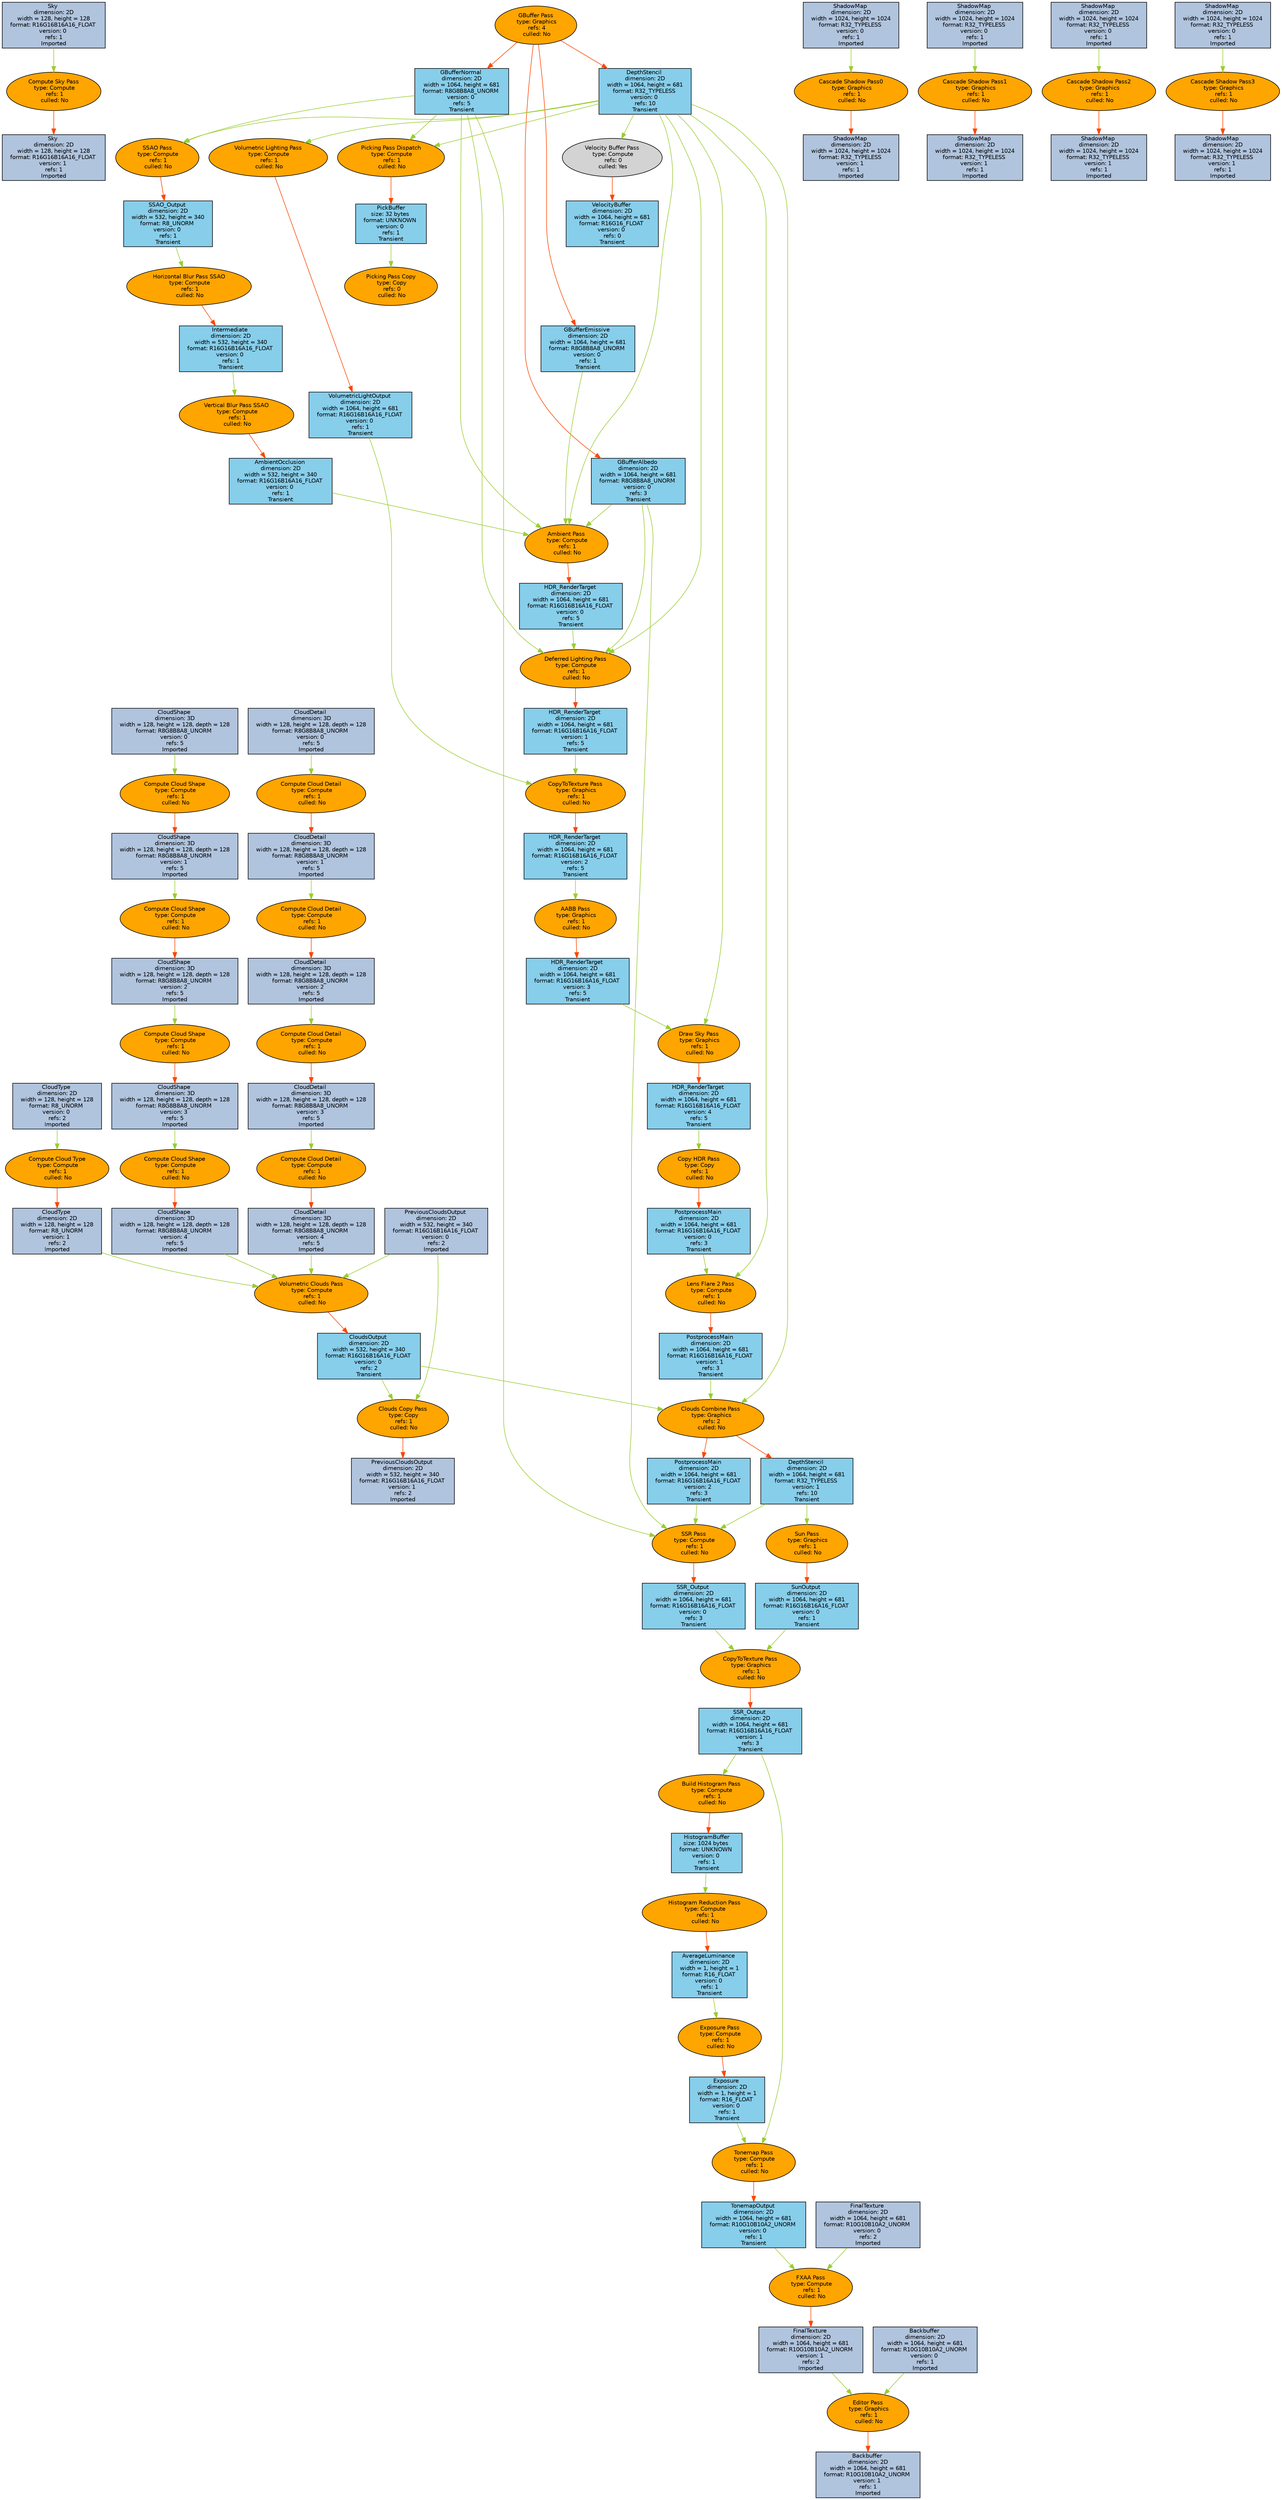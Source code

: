 digraph RenderGraph{ 
graph [style=invis, rankdir="TB", ordering=out, splines=spline]
node [shape=record, fontname="helvetica", fontsize=10, margin="0.2,0.03"]

P0 [shape="ellipse", style="rounded,filled",fillcolor=orange, label=<Compute Sky Pass<br/> type: Compute<br/> refs: 1<br/> culled: No>] 
T1_0 [shape="box", style="filled",fillcolor=lightsteelblue, label=<Sky <br/>dimension: 2D<br/>width = 128, height = 128<br/>format: R16G16B16A16_FLOAT <br/>version: 0 <br/>refs: 1<br/>Imported>] 
T1_1 [shape="box", style="filled",fillcolor=lightsteelblue, label=<Sky <br/>dimension: 2D<br/>width = 128, height = 128<br/>format: R16G16B16A16_FLOAT <br/>version: 1 <br/>refs: 1<br/>Imported>] 
P1 [shape="ellipse", style="rounded,filled",fillcolor=orange, label=<GBuffer Pass<br/> type: Graphics<br/> refs: 4<br/> culled: No>] 
T2_0 [shape="box", style="filled",fillcolor=skyblue, label=<GBufferNormal <br/>dimension: 2D<br/>width = 1064, height = 681<br/>format: R8G8B8A8_UNORM <br/>version: 0 <br/>refs: 5<br/>Transient>] 
T3_0 [shape="box", style="filled",fillcolor=skyblue, label=<GBufferAlbedo <br/>dimension: 2D<br/>width = 1064, height = 681<br/>format: R8G8B8A8_UNORM <br/>version: 0 <br/>refs: 3<br/>Transient>] 
T4_0 [shape="box", style="filled",fillcolor=skyblue, label=<GBufferEmissive <br/>dimension: 2D<br/>width = 1064, height = 681<br/>format: R8G8B8A8_UNORM <br/>version: 0 <br/>refs: 1<br/>Transient>] 
T5_0 [shape="box", style="filled",fillcolor=skyblue, label=<DepthStencil <br/>dimension: 2D<br/>width = 1064, height = 681<br/>format: R32_TYPELESS <br/>version: 0 <br/>refs: 10<br/>Transient>] 
P6 [shape="ellipse", style="rounded,filled",fillcolor=orange, label=<Cascade Shadow Pass0<br/> type: Graphics<br/> refs: 1<br/> culled: No>] 
T10_0 [shape="box", style="filled",fillcolor=lightsteelblue, label=<ShadowMap <br/>dimension: 2D<br/>width = 1024, height = 1024<br/>format: R32_TYPELESS <br/>version: 0 <br/>refs: 1<br/>Imported>] 
T10_1 [shape="box", style="filled",fillcolor=lightsteelblue, label=<ShadowMap <br/>dimension: 2D<br/>width = 1024, height = 1024<br/>format: R32_TYPELESS <br/>version: 1 <br/>refs: 1<br/>Imported>] 
P7 [shape="ellipse", style="rounded,filled",fillcolor=orange, label=<Cascade Shadow Pass1<br/> type: Graphics<br/> refs: 1<br/> culled: No>] 
T11_0 [shape="box", style="filled",fillcolor=lightsteelblue, label=<ShadowMap <br/>dimension: 2D<br/>width = 1024, height = 1024<br/>format: R32_TYPELESS <br/>version: 0 <br/>refs: 1<br/>Imported>] 
T11_1 [shape="box", style="filled",fillcolor=lightsteelblue, label=<ShadowMap <br/>dimension: 2D<br/>width = 1024, height = 1024<br/>format: R32_TYPELESS <br/>version: 1 <br/>refs: 1<br/>Imported>] 
P8 [shape="ellipse", style="rounded,filled",fillcolor=orange, label=<Cascade Shadow Pass2<br/> type: Graphics<br/> refs: 1<br/> culled: No>] 
T12_0 [shape="box", style="filled",fillcolor=lightsteelblue, label=<ShadowMap <br/>dimension: 2D<br/>width = 1024, height = 1024<br/>format: R32_TYPELESS <br/>version: 0 <br/>refs: 1<br/>Imported>] 
T12_1 [shape="box", style="filled",fillcolor=lightsteelblue, label=<ShadowMap <br/>dimension: 2D<br/>width = 1024, height = 1024<br/>format: R32_TYPELESS <br/>version: 1 <br/>refs: 1<br/>Imported>] 
P9 [shape="ellipse", style="rounded,filled",fillcolor=orange, label=<Cascade Shadow Pass3<br/> type: Graphics<br/> refs: 1<br/> culled: No>] 
T13_0 [shape="box", style="filled",fillcolor=lightsteelblue, label=<ShadowMap <br/>dimension: 2D<br/>width = 1024, height = 1024<br/>format: R32_TYPELESS <br/>version: 0 <br/>refs: 1<br/>Imported>] 
T13_1 [shape="box", style="filled",fillcolor=lightsteelblue, label=<ShadowMap <br/>dimension: 2D<br/>width = 1024, height = 1024<br/>format: R32_TYPELESS <br/>version: 1 <br/>refs: 1<br/>Imported>] 
P20 [shape="ellipse", style="rounded,filled",fillcolor=orange, label=<Compute Cloud Shape<br/> type: Compute<br/> refs: 1<br/> culled: No>] 
T18_0 [shape="box", style="filled",fillcolor=lightsteelblue, label=<CloudShape <br/>dimension: 3D<br/>width = 128, height = 128, depth = 128<br/>format: R8G8B8A8_UNORM <br/>version: 0 <br/>refs: 5<br/>Imported>] 
T18_1 [shape="box", style="filled",fillcolor=lightsteelblue, label=<CloudShape <br/>dimension: 3D<br/>width = 128, height = 128, depth = 128<br/>format: R8G8B8A8_UNORM <br/>version: 1 <br/>refs: 5<br/>Imported>] 
P24 [shape="ellipse", style="rounded,filled",fillcolor=orange, label=<Compute Cloud Detail<br/> type: Compute<br/> refs: 1<br/> culled: No>] 
T19_0 [shape="box", style="filled",fillcolor=lightsteelblue, label=<CloudDetail <br/>dimension: 3D<br/>width = 128, height = 128, depth = 128<br/>format: R8G8B8A8_UNORM <br/>version: 0 <br/>refs: 5<br/>Imported>] 
T19_1 [shape="box", style="filled",fillcolor=lightsteelblue, label=<CloudDetail <br/>dimension: 3D<br/>width = 128, height = 128, depth = 128<br/>format: R8G8B8A8_UNORM <br/>version: 1 <br/>refs: 5<br/>Imported>] 
P28 [shape="ellipse", style="rounded,filled",fillcolor=orange, label=<Compute Cloud Type<br/> type: Compute<br/> refs: 1<br/> culled: No>] 
T20_0 [shape="box", style="filled",fillcolor=lightsteelblue, label=<CloudType <br/>dimension: 2D<br/>width = 128, height = 128<br/>format: R8_UNORM <br/>version: 0 <br/>refs: 2<br/>Imported>] 
T20_1 [shape="box", style="filled",fillcolor=lightsteelblue, label=<CloudType <br/>dimension: 2D<br/>width = 128, height = 128<br/>format: R8_UNORM <br/>version: 1 <br/>refs: 2<br/>Imported>] 
P2 [shape="ellipse", style="rounded,filled",fillcolor=orange, label=<SSAO Pass<br/> type: Compute<br/> refs: 1<br/> culled: No>] 
T6_0 [shape="box", style="filled",fillcolor=skyblue, label=<SSAO_Output <br/>dimension: 2D<br/>width = 532, height = 340<br/>format: R8_UNORM <br/>version: 0 <br/>refs: 1<br/>Transient>] 
P11 [shape="ellipse", style="rounded,filled",fillcolor=orange, label=<Volumetric Lighting Pass<br/> type: Compute<br/> refs: 1<br/> culled: No>] 
T14_0 [shape="box", style="filled",fillcolor=skyblue, label=<VolumetricLightOutput <br/>dimension: 2D<br/>width = 1064, height = 681<br/>format: R16G16B16A16_FLOAT <br/>version: 0 <br/>refs: 1<br/>Transient>] 
P15 [shape="ellipse", style="rounded,filled",fillcolor=orange, label=<Picking Pass Dispatch<br/> type: Compute<br/> refs: 1<br/> culled: No>] 
B0_0 [shape="box", style="filled",fillcolor=skyblue, label=<PickBuffer<br/>size: 32 bytes <br/>format: UNKNOWN <br/>version: 0 <br/>refs: 1<br/>Transient>] 
P17 [shape="ellipse", style="rounded,filled",fillcolor=lightgray, label=<Velocity Buffer Pass<br/> type: Compute<br/> refs: 0<br/> culled: Yes>] 
T15_0 [shape="box", style="filled",fillcolor=skyblue, label=<VelocityBuffer <br/>dimension: 2D<br/>width = 1064, height = 681<br/>format: R16G16_FLOAT <br/>version: 0 <br/>refs: 0<br/>Transient>] 
P21 [shape="ellipse", style="rounded,filled",fillcolor=orange, label=<Compute Cloud Shape<br/> type: Compute<br/> refs: 1<br/> culled: No>] 
T18_2 [shape="box", style="filled",fillcolor=lightsteelblue, label=<CloudShape <br/>dimension: 3D<br/>width = 128, height = 128, depth = 128<br/>format: R8G8B8A8_UNORM <br/>version: 2 <br/>refs: 5<br/>Imported>] 
P25 [shape="ellipse", style="rounded,filled",fillcolor=orange, label=<Compute Cloud Detail<br/> type: Compute<br/> refs: 1<br/> culled: No>] 
T19_2 [shape="box", style="filled",fillcolor=lightsteelblue, label=<CloudDetail <br/>dimension: 3D<br/>width = 128, height = 128, depth = 128<br/>format: R8G8B8A8_UNORM <br/>version: 2 <br/>refs: 5<br/>Imported>] 
P3 [shape="ellipse", style="rounded,filled",fillcolor=orange, label=<Horizontal Blur Pass SSAO<br/> type: Compute<br/> refs: 1<br/> culled: No>] 
T7_0 [shape="box", style="filled",fillcolor=skyblue, label=<Intermediate <br/>dimension: 2D<br/>width = 532, height = 340<br/>format: R16G16B16A16_FLOAT <br/>version: 0 <br/>refs: 1<br/>Transient>] 
P16 [shape="ellipse", style="rounded,filled",fillcolor=orange, label=<Picking Pass Copy<br/> type: Copy<br/> refs: 0<br/> culled: No>] 
P22 [shape="ellipse", style="rounded,filled",fillcolor=orange, label=<Compute Cloud Shape<br/> type: Compute<br/> refs: 1<br/> culled: No>] 
T18_3 [shape="box", style="filled",fillcolor=lightsteelblue, label=<CloudShape <br/>dimension: 3D<br/>width = 128, height = 128, depth = 128<br/>format: R8G8B8A8_UNORM <br/>version: 3 <br/>refs: 5<br/>Imported>] 
P26 [shape="ellipse", style="rounded,filled",fillcolor=orange, label=<Compute Cloud Detail<br/> type: Compute<br/> refs: 1<br/> culled: No>] 
T19_3 [shape="box", style="filled",fillcolor=lightsteelblue, label=<CloudDetail <br/>dimension: 3D<br/>width = 128, height = 128, depth = 128<br/>format: R8G8B8A8_UNORM <br/>version: 3 <br/>refs: 5<br/>Imported>] 
P4 [shape="ellipse", style="rounded,filled",fillcolor=orange, label=<Vertical Blur Pass SSAO<br/> type: Compute<br/> refs: 1<br/> culled: No>] 
T8_0 [shape="box", style="filled",fillcolor=skyblue, label=<AmbientOcclusion <br/>dimension: 2D<br/>width = 532, height = 340<br/>format: R16G16B16A16_FLOAT <br/>version: 0 <br/>refs: 1<br/>Transient>] 
P23 [shape="ellipse", style="rounded,filled",fillcolor=orange, label=<Compute Cloud Shape<br/> type: Compute<br/> refs: 1<br/> culled: No>] 
T18_4 [shape="box", style="filled",fillcolor=lightsteelblue, label=<CloudShape <br/>dimension: 3D<br/>width = 128, height = 128, depth = 128<br/>format: R8G8B8A8_UNORM <br/>version: 4 <br/>refs: 5<br/>Imported>] 
P27 [shape="ellipse", style="rounded,filled",fillcolor=orange, label=<Compute Cloud Detail<br/> type: Compute<br/> refs: 1<br/> culled: No>] 
T19_4 [shape="box", style="filled",fillcolor=lightsteelblue, label=<CloudDetail <br/>dimension: 3D<br/>width = 128, height = 128, depth = 128<br/>format: R8G8B8A8_UNORM <br/>version: 4 <br/>refs: 5<br/>Imported>] 
P5 [shape="ellipse", style="rounded,filled",fillcolor=orange, label=<Ambient Pass<br/> type: Compute<br/> refs: 1<br/> culled: No>] 
T9_0 [shape="box", style="filled",fillcolor=skyblue, label=<HDR_RenderTarget <br/>dimension: 2D<br/>width = 1064, height = 681<br/>format: R16G16B16A16_FLOAT <br/>version: 0 <br/>refs: 5<br/>Transient>] 
P29 [shape="ellipse", style="rounded,filled",fillcolor=orange, label=<Volumetric Clouds Pass<br/> type: Compute<br/> refs: 1<br/> culled: No>] 
T17_0 [shape="box", style="filled",fillcolor=lightsteelblue, label=<PreviousCloudsOutput <br/>dimension: 2D<br/>width = 532, height = 340<br/>format: R16G16B16A16_FLOAT <br/>version: 0 <br/>refs: 2<br/>Imported>] 
T21_0 [shape="box", style="filled",fillcolor=skyblue, label=<CloudsOutput <br/>dimension: 2D<br/>width = 532, height = 340<br/>format: R16G16B16A16_FLOAT <br/>version: 0 <br/>refs: 2<br/>Transient>] 
P10 [shape="ellipse", style="rounded,filled",fillcolor=orange, label=<Deferred Lighting Pass<br/> type: Compute<br/> refs: 1<br/> culled: No>] 
T9_1 [shape="box", style="filled",fillcolor=skyblue, label=<HDR_RenderTarget <br/>dimension: 2D<br/>width = 1064, height = 681<br/>format: R16G16B16A16_FLOAT <br/>version: 1 <br/>refs: 5<br/>Transient>] 
P30 [shape="ellipse", style="rounded,filled",fillcolor=orange, label=<Clouds Copy Pass<br/> type: Copy<br/> refs: 1<br/> culled: No>] 
T17_1 [shape="box", style="filled",fillcolor=lightsteelblue, label=<PreviousCloudsOutput <br/>dimension: 2D<br/>width = 532, height = 340<br/>format: R16G16B16A16_FLOAT <br/>version: 1 <br/>refs: 2<br/>Imported>] 
P12 [shape="ellipse", style="rounded,filled",fillcolor=orange, label=<CopyToTexture Pass<br/> type: Graphics<br/> refs: 1<br/> culled: No>] 
T9_2 [shape="box", style="filled",fillcolor=skyblue, label=<HDR_RenderTarget <br/>dimension: 2D<br/>width = 1064, height = 681<br/>format: R16G16B16A16_FLOAT <br/>version: 2 <br/>refs: 5<br/>Transient>] 
P13 [shape="ellipse", style="rounded,filled",fillcolor=orange, label=<AABB Pass<br/> type: Graphics<br/> refs: 1<br/> culled: No>] 
T9_3 [shape="box", style="filled",fillcolor=skyblue, label=<HDR_RenderTarget <br/>dimension: 2D<br/>width = 1064, height = 681<br/>format: R16G16B16A16_FLOAT <br/>version: 3 <br/>refs: 5<br/>Transient>] 
P14 [shape="ellipse", style="rounded,filled",fillcolor=orange, label=<Draw Sky Pass<br/> type: Graphics<br/> refs: 1<br/> culled: No>] 
T9_4 [shape="box", style="filled",fillcolor=skyblue, label=<HDR_RenderTarget <br/>dimension: 2D<br/>width = 1064, height = 681<br/>format: R16G16B16A16_FLOAT <br/>version: 4 <br/>refs: 5<br/>Transient>] 
P18 [shape="ellipse", style="rounded,filled",fillcolor=orange, label=<Copy HDR Pass<br/> type: Copy<br/> refs: 1<br/> culled: No>] 
T16_0 [shape="box", style="filled",fillcolor=skyblue, label=<PostprocessMain <br/>dimension: 2D<br/>width = 1064, height = 681<br/>format: R16G16B16A16_FLOAT <br/>version: 0 <br/>refs: 3<br/>Transient>] 
P19 [shape="ellipse", style="rounded,filled",fillcolor=orange, label=<Lens Flare 2 Pass<br/> type: Compute<br/> refs: 1<br/> culled: No>] 
T16_1 [shape="box", style="filled",fillcolor=skyblue, label=<PostprocessMain <br/>dimension: 2D<br/>width = 1064, height = 681<br/>format: R16G16B16A16_FLOAT <br/>version: 1 <br/>refs: 3<br/>Transient>] 
P31 [shape="ellipse", style="rounded,filled",fillcolor=orange, label=<Clouds Combine Pass<br/> type: Graphics<br/> refs: 2<br/> culled: No>] 
T16_2 [shape="box", style="filled",fillcolor=skyblue, label=<PostprocessMain <br/>dimension: 2D<br/>width = 1064, height = 681<br/>format: R16G16B16A16_FLOAT <br/>version: 2 <br/>refs: 3<br/>Transient>] 
T5_1 [shape="box", style="filled",fillcolor=skyblue, label=<DepthStencil <br/>dimension: 2D<br/>width = 1064, height = 681<br/>format: R32_TYPELESS <br/>version: 1 <br/>refs: 10<br/>Transient>] 
P32 [shape="ellipse", style="rounded,filled",fillcolor=orange, label=<SSR Pass<br/> type: Compute<br/> refs: 1<br/> culled: No>] 
T22_0 [shape="box", style="filled",fillcolor=skyblue, label=<SSR_Output <br/>dimension: 2D<br/>width = 1064, height = 681<br/>format: R16G16B16A16_FLOAT <br/>version: 0 <br/>refs: 3<br/>Transient>] 
P33 [shape="ellipse", style="rounded,filled",fillcolor=orange, label=<Sun Pass<br/> type: Graphics<br/> refs: 1<br/> culled: No>] 
T23_0 [shape="box", style="filled",fillcolor=skyblue, label=<SunOutput <br/>dimension: 2D<br/>width = 1064, height = 681<br/>format: R16G16B16A16_FLOAT <br/>version: 0 <br/>refs: 1<br/>Transient>] 
P34 [shape="ellipse", style="rounded,filled",fillcolor=orange, label=<CopyToTexture Pass<br/> type: Graphics<br/> refs: 1<br/> culled: No>] 
T22_1 [shape="box", style="filled",fillcolor=skyblue, label=<SSR_Output <br/>dimension: 2D<br/>width = 1064, height = 681<br/>format: R16G16B16A16_FLOAT <br/>version: 1 <br/>refs: 3<br/>Transient>] 
P35 [shape="ellipse", style="rounded,filled",fillcolor=orange, label=<Build Histogram Pass<br/> type: Compute<br/> refs: 1<br/> culled: No>] 
B1_0 [shape="box", style="filled",fillcolor=skyblue, label=<HistogramBuffer<br/>size: 1024 bytes <br/>format: UNKNOWN <br/>version: 0 <br/>refs: 1<br/>Transient>] 
P36 [shape="ellipse", style="rounded,filled",fillcolor=orange, label=<Histogram Reduction Pass<br/> type: Compute<br/> refs: 1<br/> culled: No>] 
T24_0 [shape="box", style="filled",fillcolor=skyblue, label=<AverageLuminance <br/>dimension: 2D<br/>width = 1, height = 1<br/>format: R16_FLOAT <br/>version: 0 <br/>refs: 1<br/>Transient>] 
P37 [shape="ellipse", style="rounded,filled",fillcolor=orange, label=<Exposure Pass<br/> type: Compute<br/> refs: 1<br/> culled: No>] 
T25_0 [shape="box", style="filled",fillcolor=skyblue, label=<Exposure <br/>dimension: 2D<br/>width = 1, height = 1<br/>format: R16_FLOAT <br/>version: 0 <br/>refs: 1<br/>Transient>] 
P38 [shape="ellipse", style="rounded,filled",fillcolor=orange, label=<Tonemap Pass<br/> type: Compute<br/> refs: 1<br/> culled: No>] 
T27_0 [shape="box", style="filled",fillcolor=skyblue, label=<TonemapOutput <br/>dimension: 2D<br/>width = 1064, height = 681<br/>format: R10G10B10A2_UNORM <br/>version: 0 <br/>refs: 1<br/>Transient>] 
P39 [shape="ellipse", style="rounded,filled",fillcolor=orange, label=<FXAA Pass<br/> type: Compute<br/> refs: 1<br/> culled: No>] 
T26_0 [shape="box", style="filled",fillcolor=lightsteelblue, label=<FinalTexture <br/>dimension: 2D<br/>width = 1064, height = 681<br/>format: R10G10B10A2_UNORM <br/>version: 0 <br/>refs: 2<br/>Imported>] 
T26_1 [shape="box", style="filled",fillcolor=lightsteelblue, label=<FinalTexture <br/>dimension: 2D<br/>width = 1064, height = 681<br/>format: R10G10B10A2_UNORM <br/>version: 1 <br/>refs: 2<br/>Imported>] 
P40 [shape="ellipse", style="rounded,filled",fillcolor=orange, label=<Editor Pass<br/> type: Graphics<br/> refs: 1<br/> culled: No>] 
T0_0 [shape="box", style="filled",fillcolor=lightsteelblue, label=<Backbuffer <br/>dimension: 2D<br/>width = 1064, height = 681<br/>format: R10G10B10A2_UNORM <br/>version: 0 <br/>refs: 1<br/>Imported>] 
T0_1 [shape="box", style="filled",fillcolor=lightsteelblue, label=<Backbuffer <br/>dimension: 2D<br/>width = 1064, height = 681<br/>format: R10G10B10A2_UNORM <br/>version: 1 <br/>refs: 1<br/>Imported>] 

{T1_0}->P0 [color=olivedrab3]
P0->{T1_1} [color=orangered]
{}->P1 [color=olivedrab3]
P1->{T2_0,T3_0,T4_0,T5_0} [color=orangered]
{T10_0}->P6 [color=olivedrab3]
P6->{T10_1} [color=orangered]
{T11_0}->P7 [color=olivedrab3]
P7->{T11_1} [color=orangered]
{T12_0}->P8 [color=olivedrab3]
P8->{T12_1} [color=orangered]
{T13_0}->P9 [color=olivedrab3]
P9->{T13_1} [color=orangered]
{T18_0}->P20 [color=olivedrab3]
P20->{T18_1} [color=orangered]
{T19_0}->P24 [color=olivedrab3]
P24->{T19_1} [color=orangered]
{T20_0}->P28 [color=olivedrab3]
P28->{T20_1} [color=orangered]
{T2_0,T5_0}->P2 [color=olivedrab3]
P2->{T6_0} [color=orangered]
{T5_0}->P11 [color=olivedrab3]
P11->{T14_0} [color=orangered]
{T5_0,T2_0}->P15 [color=olivedrab3]
P15->{B0_0} [color=orangered]
{T5_0}->P17 [color=olivedrab3]
P17->{T15_0} [color=orangered]
{T18_1}->P21 [color=olivedrab3]
P21->{T18_2} [color=orangered]
{T19_1}->P25 [color=olivedrab3]
P25->{T19_2} [color=orangered]
{T6_0}->P3 [color=olivedrab3]
P3->{T7_0} [color=orangered]
{B0_0}->P16 [color=olivedrab3]
P16->{} [color=orangered]
{T18_2}->P22 [color=olivedrab3]
P22->{T18_3} [color=orangered]
{T19_2}->P26 [color=olivedrab3]
P26->{T19_3} [color=orangered]
{T7_0}->P4 [color=olivedrab3]
P4->{T8_0} [color=orangered]
{T18_3}->P23 [color=olivedrab3]
P23->{T18_4} [color=orangered]
{T19_3}->P27 [color=olivedrab3]
P27->{T19_4} [color=orangered]
{T2_0,T3_0,T4_0,T5_0,T8_0}->P5 [color=olivedrab3]
P5->{T9_0} [color=orangered]
{T20_1,T18_4,T19_4,T17_0}->P29 [color=olivedrab3]
P29->{T21_0} [color=orangered]
{T9_0,T2_0,T3_0,T5_0}->P10 [color=olivedrab3]
P10->{T9_1} [color=orangered]
{T17_0,T21_0}->P30 [color=olivedrab3]
P30->{T17_1} [color=orangered]
{T9_1,T14_0}->P12 [color=olivedrab3]
P12->{T9_2} [color=orangered]
{T9_2}->P13 [color=olivedrab3]
P13->{T9_3} [color=orangered]
{T9_3,T5_0}->P14 [color=olivedrab3]
P14->{T9_4} [color=orangered]
{T9_4}->P18 [color=olivedrab3]
P18->{T16_0} [color=orangered]
{T16_0,T5_0}->P19 [color=olivedrab3]
P19->{T16_1} [color=orangered]
{T16_1,T21_0,T5_0}->P31 [color=olivedrab3]
P31->{T16_2,T5_1} [color=orangered]
{T16_2,T2_0,T3_0,T5_1}->P32 [color=olivedrab3]
P32->{T22_0} [color=orangered]
{T5_1}->P33 [color=olivedrab3]
P33->{T23_0} [color=orangered]
{T22_0,T23_0}->P34 [color=olivedrab3]
P34->{T22_1} [color=orangered]
{T22_1}->P35 [color=olivedrab3]
P35->{B1_0} [color=orangered]
{B1_0}->P36 [color=olivedrab3]
P36->{T24_0} [color=orangered]
{T24_0}->P37 [color=olivedrab3]
P37->{T25_0} [color=orangered]
{T22_1,T25_0}->P38 [color=olivedrab3]
P38->{T27_0} [color=orangered]
{T27_0,T26_0}->P39 [color=olivedrab3]
P39->{T26_1} [color=orangered]
{T26_1,T0_0}->P40 [color=olivedrab3]
P40->{T0_1} [color=orangered]

}
